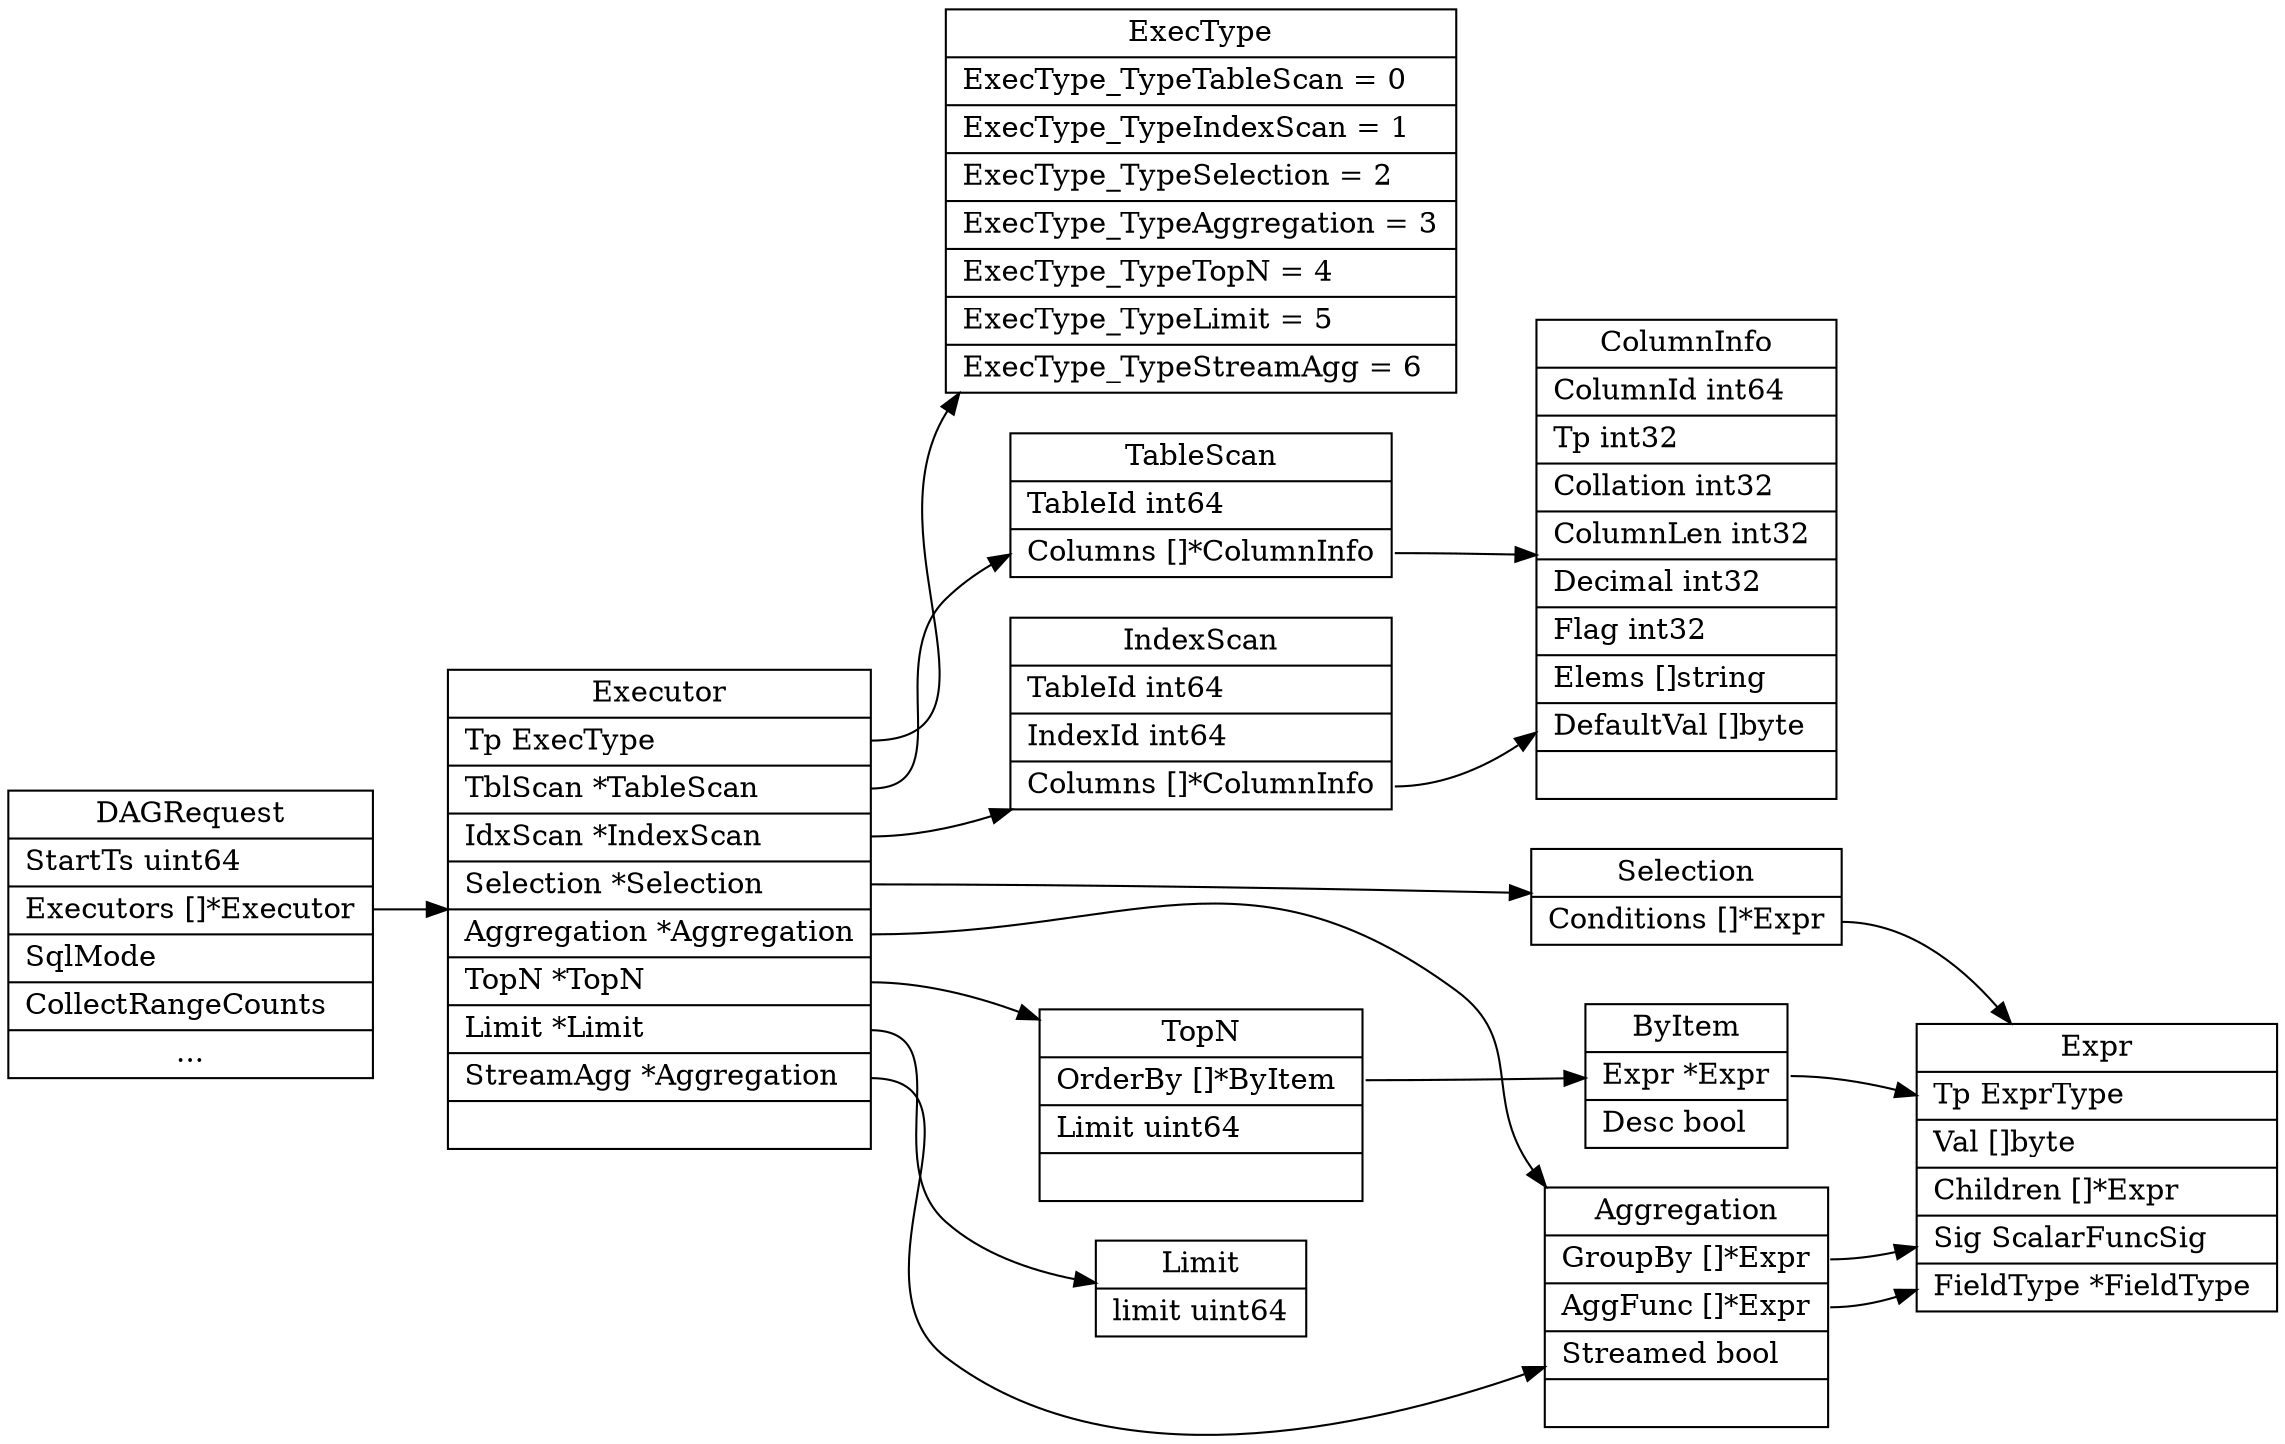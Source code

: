 digraph dag_request {
  node[shape=box;];
  newrank=true;
  rankdir=LR;
  DAGRequest[
    shape="record";
    label="{{
      DAGRequest|
      StartTs uint64\l|
      <Executor> Executors []*Executor\l|
      SqlMode\l|
      CollectRangeCounts\l|
      ...
    }}";
  ];

  Executor[
    shape="record";
    label="{{
      Executor|
      <ExecType> Tp ExecType\l|
	    <TableScan> TblScan          *TableScan  \l| 
	    <IndexScan> IdxScan          *IndexScan  \l| 
	    <Selection> Selection        *Selection  \l| 
	    <Aggregation> Aggregation      *Aggregation\l| 
	    <TopN> TopN             *TopN       \l| 
	    <Limit> Limit            *Limit      \l| 
	    <StreamAgg> StreamAgg        *Aggregation\l| 
    }}";
  ];

  Selection [
    shape="record";
    label="{{
      Selection |
        <Expr> Conditions       []*Expr\l 
    }}";
  ];

  Expr[
    shape="record";
    label="{{
      Expr|
	    Tp               ExprType     \l| 
	    Val              []byte       \l| 
	    Children         []*Expr      \l| 
	    Sig              ScalarFuncSig\l| 
	    FieldType        *FieldType   \l
    }}";
  ];

  TableScan[
    shape="record";
    label="{{
      TableScan|
        TableId          int64        \l| 
        <ColumnInfo> Columns          []*ColumnInfo\l
    }}";
  ];

  IndexScan[
    shape="record";
    label="{{
      IndexScan|
        TableId          int64        \l| 
        IndexId          int64 \l|
        <ColumnInfo> Columns          []*ColumnInfo\l
    }}";
  ];

  ColumnInfo[
    shape="record";
    label="{{
      ColumnInfo|
	      ColumnId         int64   \l| 
	      Tp               int32   \l| 
	      Collation        int32   \l| 
	      ColumnLen        int32   \l| 
	      Decimal          int32   \l| 
	      Flag             int32   \l| 
	      Elems            []string\l| 
	      DefaultVal       []byte  \l| 
    }}";
  ];

  Aggregation[
    shape="record";
    label="{{
      Aggregation|
	      <GroupBy> GroupBy []*Expr\l|
	      <AggFunc> AggFunc []*Expr\l|
	      Streamed         bool\l|
    }}";
  ];

  TopN[
    shape="record";
    label="{{
      TopN|
        <OrderBy> OrderBy          []*ByItem \l| 
        Limit            uint64   \l|
    }}";
  ];

  Limit[
    shape="record";
    label="{{
      Limit|
      limit uint64\l
    }}"
  ];

  ByItem[
    shape="record";
    label="{{
      ByItem|
      <Expr> Expr *Expr\l|
      Desc bool \l
    }}";
  ];

  ExecType[
    shape="record";
    label="{{
      ExecType|
	      ExecType_TypeTableScan    = 0\l|
	      ExecType_TypeIndexScan    = 1\l|
	      ExecType_TypeSelection    = 2\l|
	      ExecType_TypeAggregation  = 3\l|
	      ExecType_TypeTopN         = 4\l|
	      ExecType_TypeLimit        = 5\l|
	      ExecType_TypeStreamAgg    = 6\l
    }}";
  ];

  DAGRequest:Executor -> Executor;
  Executor:ExecType -> ExecType;
  Executor:Selection -> Selection;
  Executor:TableScan -> TableScan;
  Executor:IndexScan -> IndexScan;
  Executor:Aggregation -> Aggregation;
  Executor:StreamAgg -> Aggregation;
  Executor:TopN -> TopN;
  Executor:Limit -> Limit;

  TopN:OrderBy -> ByItem;

  TableScan:ColumnInfo -> ColumnInfo;
  IndexScan:ColumnInfo -> ColumnInfo;
  ByItem:Expr -> Expr;

  Selection:Expr -> Expr;

  Aggregation:GroupBy -> Expr;
  Aggregation:AggFunc -> Expr;
}
